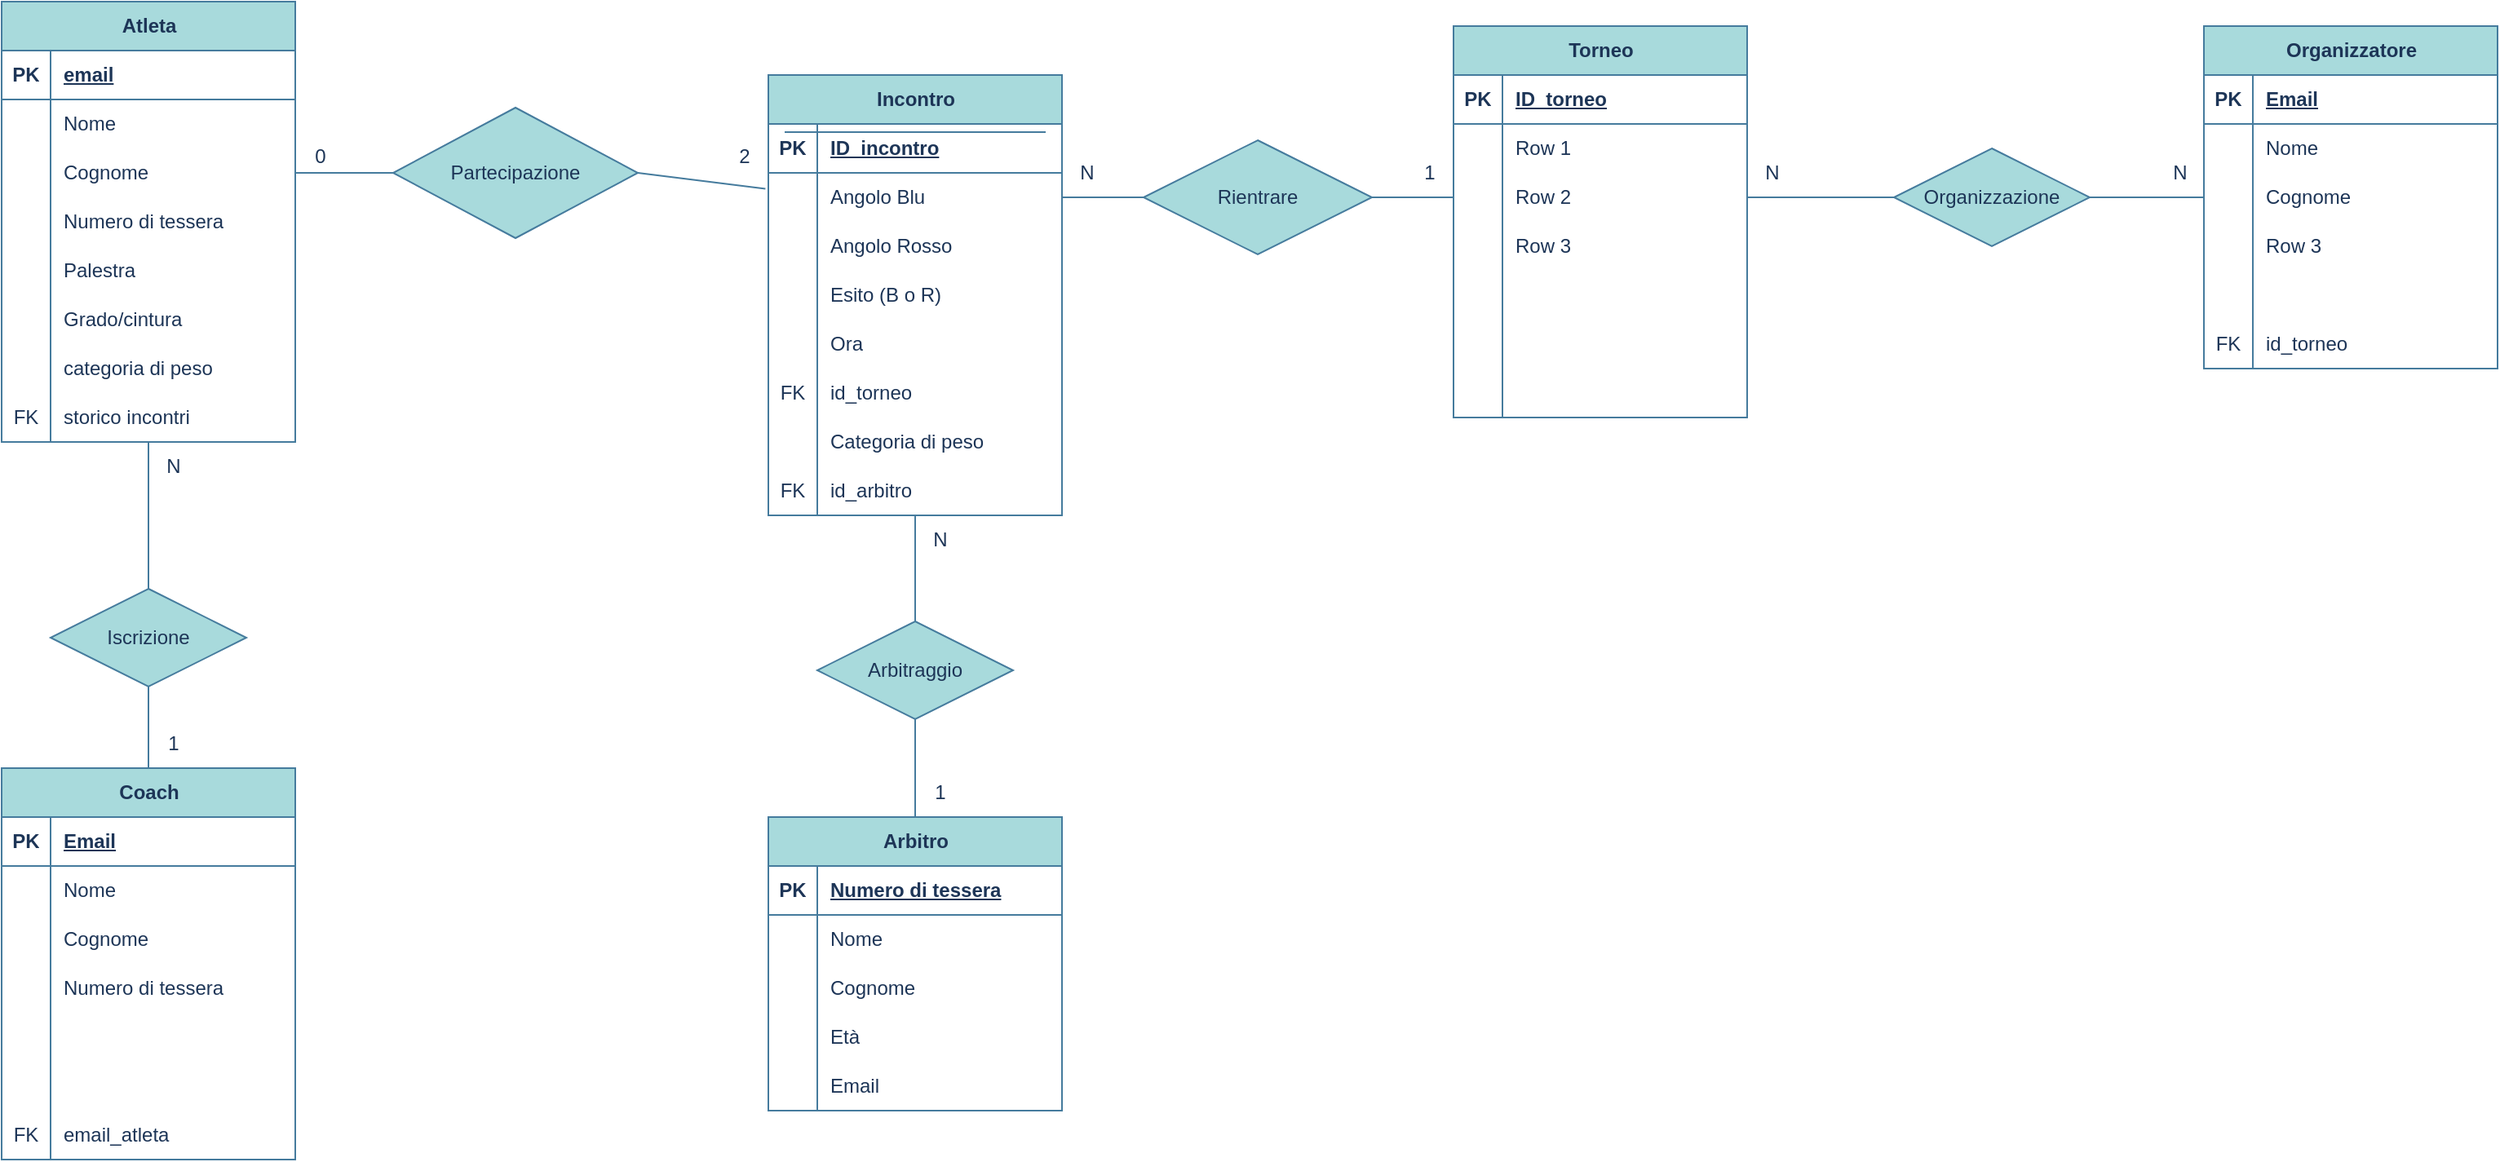<mxfile version="27.0.5">
  <diagram name="Page-1" id="IBCNFCDzrJibzOWt8SPl">
    <mxGraphModel dx="2465" dy="357" grid="1" gridSize="10" guides="1" tooltips="1" connect="1" arrows="1" fold="1" page="0" pageScale="1" pageWidth="10000" pageHeight="10000" math="0" shadow="0">
      <root>
        <mxCell id="0" />
        <mxCell id="1" parent="0" />
        <mxCell id="b3WdVqC1oYWwDhZnJxqL-2" value="Atleta" style="shape=table;startSize=30;container=1;collapsible=1;childLayout=tableLayout;fixedRows=1;rowLines=0;fontStyle=1;align=center;resizeLast=1;html=1;strokeColor=#457B9D;fontColor=#1D3557;fillColor=#A8DADC;labelBackgroundColor=none;rounded=0;" vertex="1" parent="1">
          <mxGeometry x="-490" y="590" width="180" height="270" as="geometry" />
        </mxCell>
        <mxCell id="b3WdVqC1oYWwDhZnJxqL-3" value="" style="shape=tableRow;horizontal=0;startSize=0;swimlaneHead=0;swimlaneBody=0;fillColor=none;collapsible=0;dropTarget=0;points=[[0,0.5],[1,0.5]];portConstraint=eastwest;top=0;left=0;right=0;bottom=1;strokeColor=#457B9D;fontColor=#1D3557;labelBackgroundColor=none;rounded=0;" vertex="1" parent="b3WdVqC1oYWwDhZnJxqL-2">
          <mxGeometry y="30" width="180" height="30" as="geometry" />
        </mxCell>
        <mxCell id="b3WdVqC1oYWwDhZnJxqL-4" value="PK" style="shape=partialRectangle;connectable=0;fillColor=none;top=0;left=0;bottom=0;right=0;fontStyle=1;overflow=hidden;whiteSpace=wrap;html=1;strokeColor=#457B9D;fontColor=#1D3557;labelBackgroundColor=none;rounded=0;" vertex="1" parent="b3WdVqC1oYWwDhZnJxqL-3">
          <mxGeometry width="30" height="30" as="geometry">
            <mxRectangle width="30" height="30" as="alternateBounds" />
          </mxGeometry>
        </mxCell>
        <mxCell id="b3WdVqC1oYWwDhZnJxqL-5" value="email" style="shape=partialRectangle;connectable=0;fillColor=none;top=0;left=0;bottom=0;right=0;align=left;spacingLeft=6;fontStyle=5;overflow=hidden;whiteSpace=wrap;html=1;strokeColor=#457B9D;fontColor=#1D3557;labelBackgroundColor=none;rounded=0;" vertex="1" parent="b3WdVqC1oYWwDhZnJxqL-3">
          <mxGeometry x="30" width="150" height="30" as="geometry">
            <mxRectangle width="150" height="30" as="alternateBounds" />
          </mxGeometry>
        </mxCell>
        <mxCell id="b3WdVqC1oYWwDhZnJxqL-6" value="" style="shape=tableRow;horizontal=0;startSize=0;swimlaneHead=0;swimlaneBody=0;fillColor=none;collapsible=0;dropTarget=0;points=[[0,0.5],[1,0.5]];portConstraint=eastwest;top=0;left=0;right=0;bottom=0;strokeColor=#457B9D;fontColor=#1D3557;labelBackgroundColor=none;rounded=0;" vertex="1" parent="b3WdVqC1oYWwDhZnJxqL-2">
          <mxGeometry y="60" width="180" height="30" as="geometry" />
        </mxCell>
        <mxCell id="b3WdVqC1oYWwDhZnJxqL-7" value="" style="shape=partialRectangle;connectable=0;fillColor=none;top=0;left=0;bottom=0;right=0;editable=1;overflow=hidden;whiteSpace=wrap;html=1;strokeColor=#457B9D;fontColor=#1D3557;labelBackgroundColor=none;rounded=0;" vertex="1" parent="b3WdVqC1oYWwDhZnJxqL-6">
          <mxGeometry width="30" height="30" as="geometry">
            <mxRectangle width="30" height="30" as="alternateBounds" />
          </mxGeometry>
        </mxCell>
        <mxCell id="b3WdVqC1oYWwDhZnJxqL-8" value="Nome" style="shape=partialRectangle;connectable=0;fillColor=none;top=0;left=0;bottom=0;right=0;align=left;spacingLeft=6;overflow=hidden;whiteSpace=wrap;html=1;strokeColor=#457B9D;fontColor=#1D3557;labelBackgroundColor=none;rounded=0;" vertex="1" parent="b3WdVqC1oYWwDhZnJxqL-6">
          <mxGeometry x="30" width="150" height="30" as="geometry">
            <mxRectangle width="150" height="30" as="alternateBounds" />
          </mxGeometry>
        </mxCell>
        <mxCell id="b3WdVqC1oYWwDhZnJxqL-9" value="" style="shape=tableRow;horizontal=0;startSize=0;swimlaneHead=0;swimlaneBody=0;fillColor=none;collapsible=0;dropTarget=0;points=[[0,0.5],[1,0.5]];portConstraint=eastwest;top=0;left=0;right=0;bottom=0;strokeColor=#457B9D;fontColor=#1D3557;labelBackgroundColor=none;rounded=0;" vertex="1" parent="b3WdVqC1oYWwDhZnJxqL-2">
          <mxGeometry y="90" width="180" height="30" as="geometry" />
        </mxCell>
        <mxCell id="b3WdVqC1oYWwDhZnJxqL-10" value="" style="shape=partialRectangle;connectable=0;fillColor=none;top=0;left=0;bottom=0;right=0;editable=1;overflow=hidden;whiteSpace=wrap;html=1;strokeColor=#457B9D;fontColor=#1D3557;labelBackgroundColor=none;rounded=0;" vertex="1" parent="b3WdVqC1oYWwDhZnJxqL-9">
          <mxGeometry width="30" height="30" as="geometry">
            <mxRectangle width="30" height="30" as="alternateBounds" />
          </mxGeometry>
        </mxCell>
        <mxCell id="b3WdVqC1oYWwDhZnJxqL-11" value="Cognome" style="shape=partialRectangle;connectable=0;fillColor=none;top=0;left=0;bottom=0;right=0;align=left;spacingLeft=6;overflow=hidden;whiteSpace=wrap;html=1;strokeColor=#457B9D;fontColor=#1D3557;labelBackgroundColor=none;rounded=0;" vertex="1" parent="b3WdVqC1oYWwDhZnJxqL-9">
          <mxGeometry x="30" width="150" height="30" as="geometry">
            <mxRectangle width="150" height="30" as="alternateBounds" />
          </mxGeometry>
        </mxCell>
        <mxCell id="b3WdVqC1oYWwDhZnJxqL-12" value="" style="shape=tableRow;horizontal=0;startSize=0;swimlaneHead=0;swimlaneBody=0;fillColor=none;collapsible=0;dropTarget=0;points=[[0,0.5],[1,0.5]];portConstraint=eastwest;top=0;left=0;right=0;bottom=0;strokeColor=#457B9D;fontColor=#1D3557;labelBackgroundColor=none;rounded=0;" vertex="1" parent="b3WdVqC1oYWwDhZnJxqL-2">
          <mxGeometry y="120" width="180" height="30" as="geometry" />
        </mxCell>
        <mxCell id="b3WdVqC1oYWwDhZnJxqL-13" value="" style="shape=partialRectangle;connectable=0;fillColor=none;top=0;left=0;bottom=0;right=0;editable=1;overflow=hidden;whiteSpace=wrap;html=1;strokeColor=#457B9D;fontColor=#1D3557;labelBackgroundColor=none;rounded=0;" vertex="1" parent="b3WdVqC1oYWwDhZnJxqL-12">
          <mxGeometry width="30" height="30" as="geometry">
            <mxRectangle width="30" height="30" as="alternateBounds" />
          </mxGeometry>
        </mxCell>
        <mxCell id="b3WdVqC1oYWwDhZnJxqL-14" value="Numero di tessera" style="shape=partialRectangle;connectable=0;fillColor=none;top=0;left=0;bottom=0;right=0;align=left;spacingLeft=6;overflow=hidden;whiteSpace=wrap;html=1;strokeColor=#457B9D;fontColor=#1D3557;labelBackgroundColor=none;rounded=0;" vertex="1" parent="b3WdVqC1oYWwDhZnJxqL-12">
          <mxGeometry x="30" width="150" height="30" as="geometry">
            <mxRectangle width="150" height="30" as="alternateBounds" />
          </mxGeometry>
        </mxCell>
        <mxCell id="b3WdVqC1oYWwDhZnJxqL-15" style="shape=tableRow;horizontal=0;startSize=0;swimlaneHead=0;swimlaneBody=0;fillColor=none;collapsible=0;dropTarget=0;points=[[0,0.5],[1,0.5]];portConstraint=eastwest;top=0;left=0;right=0;bottom=0;strokeColor=#457B9D;fontColor=#1D3557;labelBackgroundColor=none;rounded=0;" vertex="1" parent="b3WdVqC1oYWwDhZnJxqL-2">
          <mxGeometry y="150" width="180" height="30" as="geometry" />
        </mxCell>
        <mxCell id="b3WdVqC1oYWwDhZnJxqL-16" style="shape=partialRectangle;connectable=0;fillColor=none;top=0;left=0;bottom=0;right=0;editable=1;overflow=hidden;whiteSpace=wrap;html=1;strokeColor=#457B9D;fontColor=#1D3557;labelBackgroundColor=none;rounded=0;" vertex="1" parent="b3WdVqC1oYWwDhZnJxqL-15">
          <mxGeometry width="30" height="30" as="geometry">
            <mxRectangle width="30" height="30" as="alternateBounds" />
          </mxGeometry>
        </mxCell>
        <mxCell id="b3WdVqC1oYWwDhZnJxqL-17" value="Palestra" style="shape=partialRectangle;connectable=0;fillColor=none;top=0;left=0;bottom=0;right=0;align=left;spacingLeft=6;overflow=hidden;whiteSpace=wrap;html=1;strokeColor=#457B9D;fontColor=#1D3557;labelBackgroundColor=none;rounded=0;" vertex="1" parent="b3WdVqC1oYWwDhZnJxqL-15">
          <mxGeometry x="30" width="150" height="30" as="geometry">
            <mxRectangle width="150" height="30" as="alternateBounds" />
          </mxGeometry>
        </mxCell>
        <mxCell id="b3WdVqC1oYWwDhZnJxqL-18" style="shape=tableRow;horizontal=0;startSize=0;swimlaneHead=0;swimlaneBody=0;fillColor=none;collapsible=0;dropTarget=0;points=[[0,0.5],[1,0.5]];portConstraint=eastwest;top=0;left=0;right=0;bottom=0;strokeColor=#457B9D;fontColor=#1D3557;labelBackgroundColor=none;rounded=0;" vertex="1" parent="b3WdVqC1oYWwDhZnJxqL-2">
          <mxGeometry y="180" width="180" height="30" as="geometry" />
        </mxCell>
        <mxCell id="b3WdVqC1oYWwDhZnJxqL-19" style="shape=partialRectangle;connectable=0;fillColor=none;top=0;left=0;bottom=0;right=0;editable=1;overflow=hidden;whiteSpace=wrap;html=1;strokeColor=#457B9D;fontColor=#1D3557;labelBackgroundColor=none;rounded=0;" vertex="1" parent="b3WdVqC1oYWwDhZnJxqL-18">
          <mxGeometry width="30" height="30" as="geometry">
            <mxRectangle width="30" height="30" as="alternateBounds" />
          </mxGeometry>
        </mxCell>
        <mxCell id="b3WdVqC1oYWwDhZnJxqL-20" value="Grado/cintura" style="shape=partialRectangle;connectable=0;fillColor=none;top=0;left=0;bottom=0;right=0;align=left;spacingLeft=6;overflow=hidden;whiteSpace=wrap;html=1;strokeColor=#457B9D;fontColor=#1D3557;labelBackgroundColor=none;rounded=0;" vertex="1" parent="b3WdVqC1oYWwDhZnJxqL-18">
          <mxGeometry x="30" width="150" height="30" as="geometry">
            <mxRectangle width="150" height="30" as="alternateBounds" />
          </mxGeometry>
        </mxCell>
        <mxCell id="b3WdVqC1oYWwDhZnJxqL-21" style="shape=tableRow;horizontal=0;startSize=0;swimlaneHead=0;swimlaneBody=0;fillColor=none;collapsible=0;dropTarget=0;points=[[0,0.5],[1,0.5]];portConstraint=eastwest;top=0;left=0;right=0;bottom=0;strokeColor=#457B9D;fontColor=#1D3557;labelBackgroundColor=none;rounded=0;" vertex="1" parent="b3WdVqC1oYWwDhZnJxqL-2">
          <mxGeometry y="210" width="180" height="30" as="geometry" />
        </mxCell>
        <mxCell id="b3WdVqC1oYWwDhZnJxqL-22" style="shape=partialRectangle;connectable=0;fillColor=none;top=0;left=0;bottom=0;right=0;editable=1;overflow=hidden;whiteSpace=wrap;html=1;strokeColor=#457B9D;fontColor=#1D3557;labelBackgroundColor=none;rounded=0;" vertex="1" parent="b3WdVqC1oYWwDhZnJxqL-21">
          <mxGeometry width="30" height="30" as="geometry">
            <mxRectangle width="30" height="30" as="alternateBounds" />
          </mxGeometry>
        </mxCell>
        <mxCell id="b3WdVqC1oYWwDhZnJxqL-23" value="categoria di peso" style="shape=partialRectangle;connectable=0;fillColor=none;top=0;left=0;bottom=0;right=0;align=left;spacingLeft=6;overflow=hidden;whiteSpace=wrap;html=1;strokeColor=#457B9D;fontColor=#1D3557;labelBackgroundColor=none;rounded=0;" vertex="1" parent="b3WdVqC1oYWwDhZnJxqL-21">
          <mxGeometry x="30" width="150" height="30" as="geometry">
            <mxRectangle width="150" height="30" as="alternateBounds" />
          </mxGeometry>
        </mxCell>
        <mxCell id="b3WdVqC1oYWwDhZnJxqL-24" style="shape=tableRow;horizontal=0;startSize=0;swimlaneHead=0;swimlaneBody=0;fillColor=none;collapsible=0;dropTarget=0;points=[[0,0.5],[1,0.5]];portConstraint=eastwest;top=0;left=0;right=0;bottom=0;strokeColor=#457B9D;fontColor=#1D3557;labelBackgroundColor=none;rounded=0;" vertex="1" parent="b3WdVqC1oYWwDhZnJxqL-2">
          <mxGeometry y="240" width="180" height="30" as="geometry" />
        </mxCell>
        <mxCell id="b3WdVqC1oYWwDhZnJxqL-25" value="FK" style="shape=partialRectangle;connectable=0;fillColor=none;top=0;left=0;bottom=0;right=0;editable=1;overflow=hidden;whiteSpace=wrap;html=1;strokeColor=#457B9D;fontColor=#1D3557;labelBackgroundColor=none;rounded=0;" vertex="1" parent="b3WdVqC1oYWwDhZnJxqL-24">
          <mxGeometry width="30" height="30" as="geometry">
            <mxRectangle width="30" height="30" as="alternateBounds" />
          </mxGeometry>
        </mxCell>
        <mxCell id="b3WdVqC1oYWwDhZnJxqL-26" value="storico incontri" style="shape=partialRectangle;connectable=0;fillColor=none;top=0;left=0;bottom=0;right=0;align=left;spacingLeft=6;overflow=hidden;whiteSpace=wrap;html=1;strokeColor=#457B9D;fontColor=#1D3557;labelBackgroundColor=none;rounded=0;" vertex="1" parent="b3WdVqC1oYWwDhZnJxqL-24">
          <mxGeometry x="30" width="150" height="30" as="geometry">
            <mxRectangle width="150" height="30" as="alternateBounds" />
          </mxGeometry>
        </mxCell>
        <mxCell id="b3WdVqC1oYWwDhZnJxqL-27" value="Torneo" style="shape=table;startSize=30;container=1;collapsible=1;childLayout=tableLayout;fixedRows=1;rowLines=0;fontStyle=1;align=center;resizeLast=1;html=1;strokeColor=#457B9D;fontColor=#1D3557;fillColor=#A8DADC;labelBackgroundColor=none;rounded=0;" vertex="1" parent="1">
          <mxGeometry x="400" y="605" width="180" height="240" as="geometry" />
        </mxCell>
        <mxCell id="b3WdVqC1oYWwDhZnJxqL-28" value="" style="shape=tableRow;horizontal=0;startSize=0;swimlaneHead=0;swimlaneBody=0;fillColor=none;collapsible=0;dropTarget=0;points=[[0,0.5],[1,0.5]];portConstraint=eastwest;top=0;left=0;right=0;bottom=1;strokeColor=#457B9D;fontColor=#1D3557;labelBackgroundColor=none;rounded=0;" vertex="1" parent="b3WdVqC1oYWwDhZnJxqL-27">
          <mxGeometry y="30" width="180" height="30" as="geometry" />
        </mxCell>
        <mxCell id="b3WdVqC1oYWwDhZnJxqL-29" value="PK" style="shape=partialRectangle;connectable=0;fillColor=none;top=0;left=0;bottom=0;right=0;fontStyle=1;overflow=hidden;whiteSpace=wrap;html=1;strokeColor=#457B9D;fontColor=#1D3557;labelBackgroundColor=none;rounded=0;" vertex="1" parent="b3WdVqC1oYWwDhZnJxqL-28">
          <mxGeometry width="30" height="30" as="geometry">
            <mxRectangle width="30" height="30" as="alternateBounds" />
          </mxGeometry>
        </mxCell>
        <mxCell id="b3WdVqC1oYWwDhZnJxqL-30" value="ID_torneo" style="shape=partialRectangle;connectable=0;fillColor=none;top=0;left=0;bottom=0;right=0;align=left;spacingLeft=6;fontStyle=5;overflow=hidden;whiteSpace=wrap;html=1;strokeColor=#457B9D;fontColor=#1D3557;labelBackgroundColor=none;rounded=0;" vertex="1" parent="b3WdVqC1oYWwDhZnJxqL-28">
          <mxGeometry x="30" width="150" height="30" as="geometry">
            <mxRectangle width="150" height="30" as="alternateBounds" />
          </mxGeometry>
        </mxCell>
        <mxCell id="b3WdVqC1oYWwDhZnJxqL-31" value="" style="shape=tableRow;horizontal=0;startSize=0;swimlaneHead=0;swimlaneBody=0;fillColor=none;collapsible=0;dropTarget=0;points=[[0,0.5],[1,0.5]];portConstraint=eastwest;top=0;left=0;right=0;bottom=0;strokeColor=#457B9D;fontColor=#1D3557;labelBackgroundColor=none;rounded=0;" vertex="1" parent="b3WdVqC1oYWwDhZnJxqL-27">
          <mxGeometry y="60" width="180" height="30" as="geometry" />
        </mxCell>
        <mxCell id="b3WdVqC1oYWwDhZnJxqL-32" value="" style="shape=partialRectangle;connectable=0;fillColor=none;top=0;left=0;bottom=0;right=0;editable=1;overflow=hidden;whiteSpace=wrap;html=1;strokeColor=#457B9D;fontColor=#1D3557;labelBackgroundColor=none;rounded=0;" vertex="1" parent="b3WdVqC1oYWwDhZnJxqL-31">
          <mxGeometry width="30" height="30" as="geometry">
            <mxRectangle width="30" height="30" as="alternateBounds" />
          </mxGeometry>
        </mxCell>
        <mxCell id="b3WdVqC1oYWwDhZnJxqL-33" value="Row 1" style="shape=partialRectangle;connectable=0;fillColor=none;top=0;left=0;bottom=0;right=0;align=left;spacingLeft=6;overflow=hidden;whiteSpace=wrap;html=1;strokeColor=#457B9D;fontColor=#1D3557;labelBackgroundColor=none;rounded=0;" vertex="1" parent="b3WdVqC1oYWwDhZnJxqL-31">
          <mxGeometry x="30" width="150" height="30" as="geometry">
            <mxRectangle width="150" height="30" as="alternateBounds" />
          </mxGeometry>
        </mxCell>
        <mxCell id="b3WdVqC1oYWwDhZnJxqL-34" value="" style="shape=tableRow;horizontal=0;startSize=0;swimlaneHead=0;swimlaneBody=0;fillColor=none;collapsible=0;dropTarget=0;points=[[0,0.5],[1,0.5]];portConstraint=eastwest;top=0;left=0;right=0;bottom=0;strokeColor=#457B9D;fontColor=#1D3557;labelBackgroundColor=none;rounded=0;" vertex="1" parent="b3WdVqC1oYWwDhZnJxqL-27">
          <mxGeometry y="90" width="180" height="30" as="geometry" />
        </mxCell>
        <mxCell id="b3WdVqC1oYWwDhZnJxqL-35" value="" style="shape=partialRectangle;connectable=0;fillColor=none;top=0;left=0;bottom=0;right=0;editable=1;overflow=hidden;whiteSpace=wrap;html=1;strokeColor=#457B9D;fontColor=#1D3557;labelBackgroundColor=none;rounded=0;" vertex="1" parent="b3WdVqC1oYWwDhZnJxqL-34">
          <mxGeometry width="30" height="30" as="geometry">
            <mxRectangle width="30" height="30" as="alternateBounds" />
          </mxGeometry>
        </mxCell>
        <mxCell id="b3WdVqC1oYWwDhZnJxqL-36" value="Row 2" style="shape=partialRectangle;connectable=0;fillColor=none;top=0;left=0;bottom=0;right=0;align=left;spacingLeft=6;overflow=hidden;whiteSpace=wrap;html=1;strokeColor=#457B9D;fontColor=#1D3557;labelBackgroundColor=none;rounded=0;" vertex="1" parent="b3WdVqC1oYWwDhZnJxqL-34">
          <mxGeometry x="30" width="150" height="30" as="geometry">
            <mxRectangle width="150" height="30" as="alternateBounds" />
          </mxGeometry>
        </mxCell>
        <mxCell id="b3WdVqC1oYWwDhZnJxqL-37" value="" style="shape=tableRow;horizontal=0;startSize=0;swimlaneHead=0;swimlaneBody=0;fillColor=none;collapsible=0;dropTarget=0;points=[[0,0.5],[1,0.5]];portConstraint=eastwest;top=0;left=0;right=0;bottom=0;strokeColor=#457B9D;fontColor=#1D3557;labelBackgroundColor=none;rounded=0;" vertex="1" parent="b3WdVqC1oYWwDhZnJxqL-27">
          <mxGeometry y="120" width="180" height="30" as="geometry" />
        </mxCell>
        <mxCell id="b3WdVqC1oYWwDhZnJxqL-38" value="" style="shape=partialRectangle;connectable=0;fillColor=none;top=0;left=0;bottom=0;right=0;editable=1;overflow=hidden;whiteSpace=wrap;html=1;strokeColor=#457B9D;fontColor=#1D3557;labelBackgroundColor=none;rounded=0;" vertex="1" parent="b3WdVqC1oYWwDhZnJxqL-37">
          <mxGeometry width="30" height="30" as="geometry">
            <mxRectangle width="30" height="30" as="alternateBounds" />
          </mxGeometry>
        </mxCell>
        <mxCell id="b3WdVqC1oYWwDhZnJxqL-39" value="Row 3" style="shape=partialRectangle;connectable=0;fillColor=none;top=0;left=0;bottom=0;right=0;align=left;spacingLeft=6;overflow=hidden;whiteSpace=wrap;html=1;strokeColor=#457B9D;fontColor=#1D3557;labelBackgroundColor=none;rounded=0;" vertex="1" parent="b3WdVqC1oYWwDhZnJxqL-37">
          <mxGeometry x="30" width="150" height="30" as="geometry">
            <mxRectangle width="150" height="30" as="alternateBounds" />
          </mxGeometry>
        </mxCell>
        <mxCell id="b3WdVqC1oYWwDhZnJxqL-40" style="shape=tableRow;horizontal=0;startSize=0;swimlaneHead=0;swimlaneBody=0;fillColor=none;collapsible=0;dropTarget=0;points=[[0,0.5],[1,0.5]];portConstraint=eastwest;top=0;left=0;right=0;bottom=0;strokeColor=#457B9D;fontColor=#1D3557;labelBackgroundColor=none;rounded=0;" vertex="1" parent="b3WdVqC1oYWwDhZnJxqL-27">
          <mxGeometry y="150" width="180" height="30" as="geometry" />
        </mxCell>
        <mxCell id="b3WdVqC1oYWwDhZnJxqL-41" style="shape=partialRectangle;connectable=0;fillColor=none;top=0;left=0;bottom=0;right=0;editable=1;overflow=hidden;whiteSpace=wrap;html=1;strokeColor=#457B9D;fontColor=#1D3557;labelBackgroundColor=none;rounded=0;" vertex="1" parent="b3WdVqC1oYWwDhZnJxqL-40">
          <mxGeometry width="30" height="30" as="geometry">
            <mxRectangle width="30" height="30" as="alternateBounds" />
          </mxGeometry>
        </mxCell>
        <mxCell id="b3WdVqC1oYWwDhZnJxqL-42" style="shape=partialRectangle;connectable=0;fillColor=none;top=0;left=0;bottom=0;right=0;align=left;spacingLeft=6;overflow=hidden;whiteSpace=wrap;html=1;strokeColor=#457B9D;fontColor=#1D3557;labelBackgroundColor=none;rounded=0;" vertex="1" parent="b3WdVqC1oYWwDhZnJxqL-40">
          <mxGeometry x="30" width="150" height="30" as="geometry">
            <mxRectangle width="150" height="30" as="alternateBounds" />
          </mxGeometry>
        </mxCell>
        <mxCell id="b3WdVqC1oYWwDhZnJxqL-43" style="shape=tableRow;horizontal=0;startSize=0;swimlaneHead=0;swimlaneBody=0;fillColor=none;collapsible=0;dropTarget=0;points=[[0,0.5],[1,0.5]];portConstraint=eastwest;top=0;left=0;right=0;bottom=0;strokeColor=#457B9D;fontColor=#1D3557;labelBackgroundColor=none;rounded=0;" vertex="1" parent="b3WdVqC1oYWwDhZnJxqL-27">
          <mxGeometry y="180" width="180" height="30" as="geometry" />
        </mxCell>
        <mxCell id="b3WdVqC1oYWwDhZnJxqL-44" style="shape=partialRectangle;connectable=0;fillColor=none;top=0;left=0;bottom=0;right=0;editable=1;overflow=hidden;whiteSpace=wrap;html=1;strokeColor=#457B9D;fontColor=#1D3557;labelBackgroundColor=none;rounded=0;" vertex="1" parent="b3WdVqC1oYWwDhZnJxqL-43">
          <mxGeometry width="30" height="30" as="geometry">
            <mxRectangle width="30" height="30" as="alternateBounds" />
          </mxGeometry>
        </mxCell>
        <mxCell id="b3WdVqC1oYWwDhZnJxqL-45" style="shape=partialRectangle;connectable=0;fillColor=none;top=0;left=0;bottom=0;right=0;align=left;spacingLeft=6;overflow=hidden;whiteSpace=wrap;html=1;strokeColor=#457B9D;fontColor=#1D3557;labelBackgroundColor=none;rounded=0;" vertex="1" parent="b3WdVqC1oYWwDhZnJxqL-43">
          <mxGeometry x="30" width="150" height="30" as="geometry">
            <mxRectangle width="150" height="30" as="alternateBounds" />
          </mxGeometry>
        </mxCell>
        <mxCell id="b3WdVqC1oYWwDhZnJxqL-46" style="shape=tableRow;horizontal=0;startSize=0;swimlaneHead=0;swimlaneBody=0;fillColor=none;collapsible=0;dropTarget=0;points=[[0,0.5],[1,0.5]];portConstraint=eastwest;top=0;left=0;right=0;bottom=0;strokeColor=#457B9D;fontColor=#1D3557;labelBackgroundColor=none;rounded=0;" vertex="1" parent="b3WdVqC1oYWwDhZnJxqL-27">
          <mxGeometry y="210" width="180" height="30" as="geometry" />
        </mxCell>
        <mxCell id="b3WdVqC1oYWwDhZnJxqL-47" style="shape=partialRectangle;connectable=0;fillColor=none;top=0;left=0;bottom=0;right=0;editable=1;overflow=hidden;whiteSpace=wrap;html=1;strokeColor=#457B9D;fontColor=#1D3557;labelBackgroundColor=none;rounded=0;" vertex="1" parent="b3WdVqC1oYWwDhZnJxqL-46">
          <mxGeometry width="30" height="30" as="geometry">
            <mxRectangle width="30" height="30" as="alternateBounds" />
          </mxGeometry>
        </mxCell>
        <mxCell id="b3WdVqC1oYWwDhZnJxqL-48" style="shape=partialRectangle;connectable=0;fillColor=none;top=0;left=0;bottom=0;right=0;align=left;spacingLeft=6;overflow=hidden;whiteSpace=wrap;html=1;strokeColor=#457B9D;fontColor=#1D3557;labelBackgroundColor=none;rounded=0;" vertex="1" parent="b3WdVqC1oYWwDhZnJxqL-46">
          <mxGeometry x="30" width="150" height="30" as="geometry">
            <mxRectangle width="150" height="30" as="alternateBounds" />
          </mxGeometry>
        </mxCell>
        <mxCell id="b3WdVqC1oYWwDhZnJxqL-49" value="Incontro" style="shape=table;startSize=30;container=1;collapsible=1;childLayout=tableLayout;fixedRows=1;rowLines=0;fontStyle=1;align=center;resizeLast=1;html=1;strokeColor=#457B9D;fontColor=#1D3557;fillColor=#A8DADC;labelBackgroundColor=none;rounded=0;" vertex="1" parent="1">
          <mxGeometry x="-20" y="635" width="180" height="270" as="geometry" />
        </mxCell>
        <mxCell id="b3WdVqC1oYWwDhZnJxqL-50" value="" style="shape=tableRow;horizontal=0;startSize=0;swimlaneHead=0;swimlaneBody=0;fillColor=none;collapsible=0;dropTarget=0;points=[[0,0.5],[1,0.5]];portConstraint=eastwest;top=0;left=0;right=0;bottom=1;strokeColor=#457B9D;fontColor=#1D3557;labelBackgroundColor=none;rounded=0;" vertex="1" parent="b3WdVqC1oYWwDhZnJxqL-49">
          <mxGeometry y="30" width="180" height="30" as="geometry" />
        </mxCell>
        <mxCell id="b3WdVqC1oYWwDhZnJxqL-51" value="PK" style="shape=partialRectangle;connectable=0;fillColor=none;top=0;left=0;bottom=0;right=0;fontStyle=1;overflow=hidden;whiteSpace=wrap;html=1;strokeColor=#457B9D;fontColor=#1D3557;labelBackgroundColor=none;rounded=0;" vertex="1" parent="b3WdVqC1oYWwDhZnJxqL-50">
          <mxGeometry width="30" height="30" as="geometry">
            <mxRectangle width="30" height="30" as="alternateBounds" />
          </mxGeometry>
        </mxCell>
        <mxCell id="b3WdVqC1oYWwDhZnJxqL-52" value="ID_incontro" style="shape=partialRectangle;connectable=0;fillColor=none;top=0;left=0;bottom=0;right=0;align=left;spacingLeft=6;fontStyle=5;overflow=hidden;whiteSpace=wrap;html=1;strokeColor=#457B9D;fontColor=#1D3557;labelBackgroundColor=none;rounded=0;" vertex="1" parent="b3WdVqC1oYWwDhZnJxqL-50">
          <mxGeometry x="30" width="150" height="30" as="geometry">
            <mxRectangle width="150" height="30" as="alternateBounds" />
          </mxGeometry>
        </mxCell>
        <mxCell id="b3WdVqC1oYWwDhZnJxqL-53" value="" style="shape=tableRow;horizontal=0;startSize=0;swimlaneHead=0;swimlaneBody=0;fillColor=none;collapsible=0;dropTarget=0;points=[[0,0.5],[1,0.5]];portConstraint=eastwest;top=0;left=0;right=0;bottom=0;strokeColor=#457B9D;fontColor=#1D3557;labelBackgroundColor=none;rounded=0;" vertex="1" parent="b3WdVqC1oYWwDhZnJxqL-49">
          <mxGeometry y="60" width="180" height="30" as="geometry" />
        </mxCell>
        <mxCell id="b3WdVqC1oYWwDhZnJxqL-54" value="" style="shape=partialRectangle;connectable=0;fillColor=none;top=0;left=0;bottom=0;right=0;editable=1;overflow=hidden;whiteSpace=wrap;html=1;strokeColor=#457B9D;fontColor=#1D3557;labelBackgroundColor=none;rounded=0;" vertex="1" parent="b3WdVqC1oYWwDhZnJxqL-53">
          <mxGeometry width="30" height="30" as="geometry">
            <mxRectangle width="30" height="30" as="alternateBounds" />
          </mxGeometry>
        </mxCell>
        <mxCell id="b3WdVqC1oYWwDhZnJxqL-55" value="Angolo Blu" style="shape=partialRectangle;connectable=0;fillColor=none;top=0;left=0;bottom=0;right=0;align=left;spacingLeft=6;overflow=hidden;whiteSpace=wrap;html=1;strokeColor=#457B9D;fontColor=#1D3557;labelBackgroundColor=none;rounded=0;" vertex="1" parent="b3WdVqC1oYWwDhZnJxqL-53">
          <mxGeometry x="30" width="150" height="30" as="geometry">
            <mxRectangle width="150" height="30" as="alternateBounds" />
          </mxGeometry>
        </mxCell>
        <mxCell id="b3WdVqC1oYWwDhZnJxqL-56" value="" style="shape=tableRow;horizontal=0;startSize=0;swimlaneHead=0;swimlaneBody=0;fillColor=none;collapsible=0;dropTarget=0;points=[[0,0.5],[1,0.5]];portConstraint=eastwest;top=0;left=0;right=0;bottom=0;strokeColor=#457B9D;fontColor=#1D3557;labelBackgroundColor=none;rounded=0;" vertex="1" parent="b3WdVqC1oYWwDhZnJxqL-49">
          <mxGeometry y="90" width="180" height="30" as="geometry" />
        </mxCell>
        <mxCell id="b3WdVqC1oYWwDhZnJxqL-57" value="" style="shape=partialRectangle;connectable=0;fillColor=none;top=0;left=0;bottom=0;right=0;editable=1;overflow=hidden;whiteSpace=wrap;html=1;strokeColor=#457B9D;fontColor=#1D3557;labelBackgroundColor=none;rounded=0;" vertex="1" parent="b3WdVqC1oYWwDhZnJxqL-56">
          <mxGeometry width="30" height="30" as="geometry">
            <mxRectangle width="30" height="30" as="alternateBounds" />
          </mxGeometry>
        </mxCell>
        <mxCell id="b3WdVqC1oYWwDhZnJxqL-58" value="Angolo Rosso" style="shape=partialRectangle;connectable=0;fillColor=none;top=0;left=0;bottom=0;right=0;align=left;spacingLeft=6;overflow=hidden;whiteSpace=wrap;html=1;strokeColor=#457B9D;fontColor=#1D3557;labelBackgroundColor=none;rounded=0;" vertex="1" parent="b3WdVqC1oYWwDhZnJxqL-56">
          <mxGeometry x="30" width="150" height="30" as="geometry">
            <mxRectangle width="150" height="30" as="alternateBounds" />
          </mxGeometry>
        </mxCell>
        <mxCell id="b3WdVqC1oYWwDhZnJxqL-59" value="" style="shape=tableRow;horizontal=0;startSize=0;swimlaneHead=0;swimlaneBody=0;fillColor=none;collapsible=0;dropTarget=0;points=[[0,0.5],[1,0.5]];portConstraint=eastwest;top=0;left=0;right=0;bottom=0;strokeColor=#457B9D;fontColor=#1D3557;labelBackgroundColor=none;rounded=0;" vertex="1" parent="b3WdVqC1oYWwDhZnJxqL-49">
          <mxGeometry y="120" width="180" height="30" as="geometry" />
        </mxCell>
        <mxCell id="b3WdVqC1oYWwDhZnJxqL-60" value="" style="shape=partialRectangle;connectable=0;fillColor=none;top=0;left=0;bottom=0;right=0;editable=1;overflow=hidden;whiteSpace=wrap;html=1;strokeColor=#457B9D;fontColor=#1D3557;labelBackgroundColor=none;rounded=0;" vertex="1" parent="b3WdVqC1oYWwDhZnJxqL-59">
          <mxGeometry width="30" height="30" as="geometry">
            <mxRectangle width="30" height="30" as="alternateBounds" />
          </mxGeometry>
        </mxCell>
        <mxCell id="b3WdVqC1oYWwDhZnJxqL-61" value="Esito (B o R)" style="shape=partialRectangle;connectable=0;fillColor=none;top=0;left=0;bottom=0;right=0;align=left;spacingLeft=6;overflow=hidden;whiteSpace=wrap;html=1;strokeColor=#457B9D;fontColor=#1D3557;labelBackgroundColor=none;rounded=0;" vertex="1" parent="b3WdVqC1oYWwDhZnJxqL-59">
          <mxGeometry x="30" width="150" height="30" as="geometry">
            <mxRectangle width="150" height="30" as="alternateBounds" />
          </mxGeometry>
        </mxCell>
        <mxCell id="b3WdVqC1oYWwDhZnJxqL-62" style="shape=tableRow;horizontal=0;startSize=0;swimlaneHead=0;swimlaneBody=0;fillColor=none;collapsible=0;dropTarget=0;points=[[0,0.5],[1,0.5]];portConstraint=eastwest;top=0;left=0;right=0;bottom=0;strokeColor=#457B9D;fontColor=#1D3557;labelBackgroundColor=none;rounded=0;" vertex="1" parent="b3WdVqC1oYWwDhZnJxqL-49">
          <mxGeometry y="150" width="180" height="30" as="geometry" />
        </mxCell>
        <mxCell id="b3WdVqC1oYWwDhZnJxqL-63" style="shape=partialRectangle;connectable=0;fillColor=none;top=0;left=0;bottom=0;right=0;editable=1;overflow=hidden;whiteSpace=wrap;html=1;strokeColor=#457B9D;fontColor=#1D3557;labelBackgroundColor=none;rounded=0;" vertex="1" parent="b3WdVqC1oYWwDhZnJxqL-62">
          <mxGeometry width="30" height="30" as="geometry">
            <mxRectangle width="30" height="30" as="alternateBounds" />
          </mxGeometry>
        </mxCell>
        <mxCell id="b3WdVqC1oYWwDhZnJxqL-64" value="Ora" style="shape=partialRectangle;connectable=0;fillColor=none;top=0;left=0;bottom=0;right=0;align=left;spacingLeft=6;overflow=hidden;whiteSpace=wrap;html=1;strokeColor=#457B9D;fontColor=#1D3557;labelBackgroundColor=none;rounded=0;" vertex="1" parent="b3WdVqC1oYWwDhZnJxqL-62">
          <mxGeometry x="30" width="150" height="30" as="geometry">
            <mxRectangle width="150" height="30" as="alternateBounds" />
          </mxGeometry>
        </mxCell>
        <mxCell id="b3WdVqC1oYWwDhZnJxqL-73" style="shape=tableRow;horizontal=0;startSize=0;swimlaneHead=0;swimlaneBody=0;fillColor=none;collapsible=0;dropTarget=0;points=[[0,0.5],[1,0.5]];portConstraint=eastwest;top=0;left=0;right=0;bottom=0;strokeColor=#457B9D;fontColor=#1D3557;labelBackgroundColor=none;rounded=0;" vertex="1" parent="b3WdVqC1oYWwDhZnJxqL-49">
          <mxGeometry y="180" width="180" height="30" as="geometry" />
        </mxCell>
        <mxCell id="b3WdVqC1oYWwDhZnJxqL-74" value="FK" style="shape=partialRectangle;connectable=0;fillColor=none;top=0;left=0;bottom=0;right=0;editable=1;overflow=hidden;whiteSpace=wrap;html=1;strokeColor=#457B9D;fontColor=#1D3557;labelBackgroundColor=none;rounded=0;" vertex="1" parent="b3WdVqC1oYWwDhZnJxqL-73">
          <mxGeometry width="30" height="30" as="geometry">
            <mxRectangle width="30" height="30" as="alternateBounds" />
          </mxGeometry>
        </mxCell>
        <mxCell id="b3WdVqC1oYWwDhZnJxqL-75" value="id_torneo" style="shape=partialRectangle;connectable=0;fillColor=none;top=0;left=0;bottom=0;right=0;align=left;spacingLeft=6;overflow=hidden;whiteSpace=wrap;html=1;strokeColor=#457B9D;fontColor=#1D3557;labelBackgroundColor=none;rounded=0;" vertex="1" parent="b3WdVqC1oYWwDhZnJxqL-73">
          <mxGeometry x="30" width="150" height="30" as="geometry">
            <mxRectangle width="150" height="30" as="alternateBounds" />
          </mxGeometry>
        </mxCell>
        <mxCell id="b3WdVqC1oYWwDhZnJxqL-133" style="shape=tableRow;horizontal=0;startSize=0;swimlaneHead=0;swimlaneBody=0;fillColor=none;collapsible=0;dropTarget=0;points=[[0,0.5],[1,0.5]];portConstraint=eastwest;top=0;left=0;right=0;bottom=0;strokeColor=#457B9D;fontColor=#1D3557;labelBackgroundColor=none;rounded=0;" vertex="1" parent="b3WdVqC1oYWwDhZnJxqL-49">
          <mxGeometry y="210" width="180" height="30" as="geometry" />
        </mxCell>
        <mxCell id="b3WdVqC1oYWwDhZnJxqL-134" style="shape=partialRectangle;connectable=0;fillColor=none;top=0;left=0;bottom=0;right=0;editable=1;overflow=hidden;whiteSpace=wrap;html=1;strokeColor=#457B9D;fontColor=#1D3557;labelBackgroundColor=none;rounded=0;" vertex="1" parent="b3WdVqC1oYWwDhZnJxqL-133">
          <mxGeometry width="30" height="30" as="geometry">
            <mxRectangle width="30" height="30" as="alternateBounds" />
          </mxGeometry>
        </mxCell>
        <mxCell id="b3WdVqC1oYWwDhZnJxqL-135" value="Categoria di peso" style="shape=partialRectangle;connectable=0;fillColor=none;top=0;left=0;bottom=0;right=0;align=left;spacingLeft=6;overflow=hidden;whiteSpace=wrap;html=1;strokeColor=#457B9D;fontColor=#1D3557;labelBackgroundColor=none;rounded=0;" vertex="1" parent="b3WdVqC1oYWwDhZnJxqL-133">
          <mxGeometry x="30" width="150" height="30" as="geometry">
            <mxRectangle width="150" height="30" as="alternateBounds" />
          </mxGeometry>
        </mxCell>
        <mxCell id="b3WdVqC1oYWwDhZnJxqL-173" style="shape=tableRow;horizontal=0;startSize=0;swimlaneHead=0;swimlaneBody=0;fillColor=none;collapsible=0;dropTarget=0;points=[[0,0.5],[1,0.5]];portConstraint=eastwest;top=0;left=0;right=0;bottom=0;strokeColor=#457B9D;fontColor=#1D3557;labelBackgroundColor=none;rounded=0;" vertex="1" parent="b3WdVqC1oYWwDhZnJxqL-49">
          <mxGeometry y="240" width="180" height="30" as="geometry" />
        </mxCell>
        <mxCell id="b3WdVqC1oYWwDhZnJxqL-174" value="FK" style="shape=partialRectangle;connectable=0;fillColor=none;top=0;left=0;bottom=0;right=0;editable=1;overflow=hidden;whiteSpace=wrap;html=1;strokeColor=#457B9D;fontColor=#1D3557;labelBackgroundColor=none;rounded=0;" vertex="1" parent="b3WdVqC1oYWwDhZnJxqL-173">
          <mxGeometry width="30" height="30" as="geometry">
            <mxRectangle width="30" height="30" as="alternateBounds" />
          </mxGeometry>
        </mxCell>
        <mxCell id="b3WdVqC1oYWwDhZnJxqL-175" value="id_arbitro" style="shape=partialRectangle;connectable=0;fillColor=none;top=0;left=0;bottom=0;right=0;align=left;spacingLeft=6;overflow=hidden;whiteSpace=wrap;html=1;strokeColor=#457B9D;fontColor=#1D3557;labelBackgroundColor=none;rounded=0;" vertex="1" parent="b3WdVqC1oYWwDhZnJxqL-173">
          <mxGeometry x="30" width="150" height="30" as="geometry">
            <mxRectangle width="150" height="30" as="alternateBounds" />
          </mxGeometry>
        </mxCell>
        <mxCell id="b3WdVqC1oYWwDhZnJxqL-65" value="Partecipazione" style="shape=rhombus;perimeter=rhombusPerimeter;whiteSpace=wrap;html=1;align=center;strokeColor=#457B9D;fontColor=#1D3557;fillColor=#A8DADC;labelBackgroundColor=none;rounded=0;" vertex="1" parent="1">
          <mxGeometry x="-250" y="655" width="150" height="80" as="geometry" />
        </mxCell>
        <mxCell id="b3WdVqC1oYWwDhZnJxqL-66" value="Rientrare" style="shape=rhombus;perimeter=rhombusPerimeter;whiteSpace=wrap;html=1;align=center;strokeColor=#457B9D;fontColor=#1D3557;fillColor=#A8DADC;labelBackgroundColor=none;rounded=0;" vertex="1" parent="1">
          <mxGeometry x="210" y="675" width="140" height="70" as="geometry" />
        </mxCell>
        <mxCell id="b3WdVqC1oYWwDhZnJxqL-67" value="" style="endArrow=none;html=1;rounded=0;strokeColor=#457B9D;fontColor=default;fillColor=#A8DADC;labelBackgroundColor=none;" edge="1" parent="1">
          <mxGeometry relative="1" as="geometry">
            <mxPoint x="-10" y="670" as="sourcePoint" />
            <mxPoint x="150" y="670" as="targetPoint" />
          </mxGeometry>
        </mxCell>
        <mxCell id="b3WdVqC1oYWwDhZnJxqL-69" value="" style="line;strokeWidth=1;rotatable=0;dashed=0;labelPosition=right;align=left;verticalAlign=middle;spacingTop=0;spacingLeft=6;points=[];portConstraint=eastwest;strokeColor=#457B9D;fontColor=#1D3557;fillColor=#A8DADC;rounded=0;labelBackgroundColor=none;" vertex="1" parent="1">
          <mxGeometry x="40" y="660" width="60" height="10" as="geometry" />
        </mxCell>
        <mxCell id="b3WdVqC1oYWwDhZnJxqL-71" value="0" style="text;html=1;align=center;verticalAlign=middle;resizable=0;points=[];autosize=1;strokeColor=none;fillColor=none;fontColor=#1D3557;rounded=0;labelBackgroundColor=none;" vertex="1" parent="1">
          <mxGeometry x="-310" y="670" width="30" height="30" as="geometry" />
        </mxCell>
        <mxCell id="b3WdVqC1oYWwDhZnJxqL-72" value="2" style="text;html=1;align=center;verticalAlign=middle;resizable=0;points=[];autosize=1;strokeColor=none;fillColor=none;fontColor=#1D3557;rounded=0;labelBackgroundColor=none;" vertex="1" parent="1">
          <mxGeometry x="-50" y="670" width="30" height="30" as="geometry" />
        </mxCell>
        <mxCell id="b3WdVqC1oYWwDhZnJxqL-76" value="" style="endArrow=none;html=1;rounded=0;strokeColor=#457B9D;fontColor=default;fillColor=#A8DADC;entryX=0;entryY=0.5;entryDx=0;entryDy=0;exitX=1;exitY=0.5;exitDx=0;exitDy=0;labelBackgroundColor=none;" edge="1" parent="1" source="b3WdVqC1oYWwDhZnJxqL-53" target="b3WdVqC1oYWwDhZnJxqL-66">
          <mxGeometry relative="1" as="geometry">
            <mxPoint x="230" y="810" as="sourcePoint" />
            <mxPoint x="390" y="810" as="targetPoint" />
          </mxGeometry>
        </mxCell>
        <mxCell id="b3WdVqC1oYWwDhZnJxqL-77" value="" style="endArrow=none;html=1;rounded=0;strokeColor=#457B9D;fontColor=default;fillColor=#A8DADC;entryX=0;entryY=0.5;entryDx=0;entryDy=0;exitX=1;exitY=0.5;exitDx=0;exitDy=0;labelBackgroundColor=none;" edge="1" parent="1" source="b3WdVqC1oYWwDhZnJxqL-66" target="b3WdVqC1oYWwDhZnJxqL-34">
          <mxGeometry relative="1" as="geometry">
            <mxPoint x="190" y="810" as="sourcePoint" />
            <mxPoint x="350" y="810" as="targetPoint" />
          </mxGeometry>
        </mxCell>
        <mxCell id="b3WdVqC1oYWwDhZnJxqL-78" value="Organizzatore" style="shape=table;startSize=30;container=1;collapsible=1;childLayout=tableLayout;fixedRows=1;rowLines=0;fontStyle=1;align=center;resizeLast=1;html=1;strokeColor=#457B9D;fontColor=#1D3557;fillColor=#A8DADC;rounded=0;labelBackgroundColor=none;" vertex="1" parent="1">
          <mxGeometry x="860" y="605" width="180" height="210" as="geometry" />
        </mxCell>
        <mxCell id="b3WdVqC1oYWwDhZnJxqL-79" value="" style="shape=tableRow;horizontal=0;startSize=0;swimlaneHead=0;swimlaneBody=0;fillColor=none;collapsible=0;dropTarget=0;points=[[0,0.5],[1,0.5]];portConstraint=eastwest;top=0;left=0;right=0;bottom=1;strokeColor=#457B9D;fontColor=#1D3557;rounded=0;labelBackgroundColor=none;" vertex="1" parent="b3WdVqC1oYWwDhZnJxqL-78">
          <mxGeometry y="30" width="180" height="30" as="geometry" />
        </mxCell>
        <mxCell id="b3WdVqC1oYWwDhZnJxqL-80" value="PK" style="shape=partialRectangle;connectable=0;fillColor=none;top=0;left=0;bottom=0;right=0;fontStyle=1;overflow=hidden;whiteSpace=wrap;html=1;strokeColor=#457B9D;fontColor=#1D3557;rounded=0;labelBackgroundColor=none;" vertex="1" parent="b3WdVqC1oYWwDhZnJxqL-79">
          <mxGeometry width="30" height="30" as="geometry">
            <mxRectangle width="30" height="30" as="alternateBounds" />
          </mxGeometry>
        </mxCell>
        <mxCell id="b3WdVqC1oYWwDhZnJxqL-81" value="Email" style="shape=partialRectangle;connectable=0;fillColor=none;top=0;left=0;bottom=0;right=0;align=left;spacingLeft=6;fontStyle=5;overflow=hidden;whiteSpace=wrap;html=1;strokeColor=#457B9D;fontColor=#1D3557;rounded=0;labelBackgroundColor=none;" vertex="1" parent="b3WdVqC1oYWwDhZnJxqL-79">
          <mxGeometry x="30" width="150" height="30" as="geometry">
            <mxRectangle width="150" height="30" as="alternateBounds" />
          </mxGeometry>
        </mxCell>
        <mxCell id="b3WdVqC1oYWwDhZnJxqL-82" value="" style="shape=tableRow;horizontal=0;startSize=0;swimlaneHead=0;swimlaneBody=0;fillColor=none;collapsible=0;dropTarget=0;points=[[0,0.5],[1,0.5]];portConstraint=eastwest;top=0;left=0;right=0;bottom=0;strokeColor=#457B9D;fontColor=#1D3557;rounded=0;labelBackgroundColor=none;" vertex="1" parent="b3WdVqC1oYWwDhZnJxqL-78">
          <mxGeometry y="60" width="180" height="30" as="geometry" />
        </mxCell>
        <mxCell id="b3WdVqC1oYWwDhZnJxqL-83" value="" style="shape=partialRectangle;connectable=0;fillColor=none;top=0;left=0;bottom=0;right=0;editable=1;overflow=hidden;whiteSpace=wrap;html=1;strokeColor=#457B9D;fontColor=#1D3557;rounded=0;labelBackgroundColor=none;" vertex="1" parent="b3WdVqC1oYWwDhZnJxqL-82">
          <mxGeometry width="30" height="30" as="geometry">
            <mxRectangle width="30" height="30" as="alternateBounds" />
          </mxGeometry>
        </mxCell>
        <mxCell id="b3WdVqC1oYWwDhZnJxqL-84" value="Nome" style="shape=partialRectangle;connectable=0;fillColor=none;top=0;left=0;bottom=0;right=0;align=left;spacingLeft=6;overflow=hidden;whiteSpace=wrap;html=1;strokeColor=#457B9D;fontColor=#1D3557;rounded=0;labelBackgroundColor=none;" vertex="1" parent="b3WdVqC1oYWwDhZnJxqL-82">
          <mxGeometry x="30" width="150" height="30" as="geometry">
            <mxRectangle width="150" height="30" as="alternateBounds" />
          </mxGeometry>
        </mxCell>
        <mxCell id="b3WdVqC1oYWwDhZnJxqL-85" value="" style="shape=tableRow;horizontal=0;startSize=0;swimlaneHead=0;swimlaneBody=0;fillColor=none;collapsible=0;dropTarget=0;points=[[0,0.5],[1,0.5]];portConstraint=eastwest;top=0;left=0;right=0;bottom=0;strokeColor=#457B9D;fontColor=#1D3557;rounded=0;labelBackgroundColor=none;" vertex="1" parent="b3WdVqC1oYWwDhZnJxqL-78">
          <mxGeometry y="90" width="180" height="30" as="geometry" />
        </mxCell>
        <mxCell id="b3WdVqC1oYWwDhZnJxqL-86" value="" style="shape=partialRectangle;connectable=0;fillColor=none;top=0;left=0;bottom=0;right=0;editable=1;overflow=hidden;whiteSpace=wrap;html=1;strokeColor=#457B9D;fontColor=#1D3557;rounded=0;labelBackgroundColor=none;" vertex="1" parent="b3WdVqC1oYWwDhZnJxqL-85">
          <mxGeometry width="30" height="30" as="geometry">
            <mxRectangle width="30" height="30" as="alternateBounds" />
          </mxGeometry>
        </mxCell>
        <mxCell id="b3WdVqC1oYWwDhZnJxqL-87" value="Cognome" style="shape=partialRectangle;connectable=0;fillColor=none;top=0;left=0;bottom=0;right=0;align=left;spacingLeft=6;overflow=hidden;whiteSpace=wrap;html=1;strokeColor=#457B9D;fontColor=#1D3557;rounded=0;labelBackgroundColor=none;" vertex="1" parent="b3WdVqC1oYWwDhZnJxqL-85">
          <mxGeometry x="30" width="150" height="30" as="geometry">
            <mxRectangle width="150" height="30" as="alternateBounds" />
          </mxGeometry>
        </mxCell>
        <mxCell id="b3WdVqC1oYWwDhZnJxqL-88" value="" style="shape=tableRow;horizontal=0;startSize=0;swimlaneHead=0;swimlaneBody=0;fillColor=none;collapsible=0;dropTarget=0;points=[[0,0.5],[1,0.5]];portConstraint=eastwest;top=0;left=0;right=0;bottom=0;strokeColor=#457B9D;fontColor=#1D3557;rounded=0;labelBackgroundColor=none;" vertex="1" parent="b3WdVqC1oYWwDhZnJxqL-78">
          <mxGeometry y="120" width="180" height="30" as="geometry" />
        </mxCell>
        <mxCell id="b3WdVqC1oYWwDhZnJxqL-89" value="" style="shape=partialRectangle;connectable=0;fillColor=none;top=0;left=0;bottom=0;right=0;editable=1;overflow=hidden;whiteSpace=wrap;html=1;strokeColor=#457B9D;fontColor=#1D3557;rounded=0;labelBackgroundColor=none;" vertex="1" parent="b3WdVqC1oYWwDhZnJxqL-88">
          <mxGeometry width="30" height="30" as="geometry">
            <mxRectangle width="30" height="30" as="alternateBounds" />
          </mxGeometry>
        </mxCell>
        <mxCell id="b3WdVqC1oYWwDhZnJxqL-90" value="Row 3" style="shape=partialRectangle;connectable=0;fillColor=none;top=0;left=0;bottom=0;right=0;align=left;spacingLeft=6;overflow=hidden;whiteSpace=wrap;html=1;strokeColor=#457B9D;fontColor=#1D3557;rounded=0;labelBackgroundColor=none;" vertex="1" parent="b3WdVqC1oYWwDhZnJxqL-88">
          <mxGeometry x="30" width="150" height="30" as="geometry">
            <mxRectangle width="150" height="30" as="alternateBounds" />
          </mxGeometry>
        </mxCell>
        <mxCell id="b3WdVqC1oYWwDhZnJxqL-91" style="shape=tableRow;horizontal=0;startSize=0;swimlaneHead=0;swimlaneBody=0;fillColor=none;collapsible=0;dropTarget=0;points=[[0,0.5],[1,0.5]];portConstraint=eastwest;top=0;left=0;right=0;bottom=0;strokeColor=#457B9D;fontColor=#1D3557;rounded=0;labelBackgroundColor=none;" vertex="1" parent="b3WdVqC1oYWwDhZnJxqL-78">
          <mxGeometry y="150" width="180" height="30" as="geometry" />
        </mxCell>
        <mxCell id="b3WdVqC1oYWwDhZnJxqL-92" style="shape=partialRectangle;connectable=0;fillColor=none;top=0;left=0;bottom=0;right=0;editable=1;overflow=hidden;whiteSpace=wrap;html=1;strokeColor=#457B9D;fontColor=#1D3557;rounded=0;labelBackgroundColor=none;" vertex="1" parent="b3WdVqC1oYWwDhZnJxqL-91">
          <mxGeometry width="30" height="30" as="geometry">
            <mxRectangle width="30" height="30" as="alternateBounds" />
          </mxGeometry>
        </mxCell>
        <mxCell id="b3WdVqC1oYWwDhZnJxqL-93" style="shape=partialRectangle;connectable=0;fillColor=none;top=0;left=0;bottom=0;right=0;align=left;spacingLeft=6;overflow=hidden;whiteSpace=wrap;html=1;strokeColor=#457B9D;fontColor=#1D3557;rounded=0;labelBackgroundColor=none;" vertex="1" parent="b3WdVqC1oYWwDhZnJxqL-91">
          <mxGeometry x="30" width="150" height="30" as="geometry">
            <mxRectangle width="150" height="30" as="alternateBounds" />
          </mxGeometry>
        </mxCell>
        <mxCell id="b3WdVqC1oYWwDhZnJxqL-94" style="shape=tableRow;horizontal=0;startSize=0;swimlaneHead=0;swimlaneBody=0;fillColor=none;collapsible=0;dropTarget=0;points=[[0,0.5],[1,0.5]];portConstraint=eastwest;top=0;left=0;right=0;bottom=0;strokeColor=#457B9D;fontColor=#1D3557;rounded=0;labelBackgroundColor=none;" vertex="1" parent="b3WdVqC1oYWwDhZnJxqL-78">
          <mxGeometry y="180" width="180" height="30" as="geometry" />
        </mxCell>
        <mxCell id="b3WdVqC1oYWwDhZnJxqL-95" value="FK" style="shape=partialRectangle;connectable=0;fillColor=none;top=0;left=0;bottom=0;right=0;editable=1;overflow=hidden;whiteSpace=wrap;html=1;strokeColor=#457B9D;fontColor=#1D3557;rounded=0;labelBackgroundColor=none;" vertex="1" parent="b3WdVqC1oYWwDhZnJxqL-94">
          <mxGeometry width="30" height="30" as="geometry">
            <mxRectangle width="30" height="30" as="alternateBounds" />
          </mxGeometry>
        </mxCell>
        <mxCell id="b3WdVqC1oYWwDhZnJxqL-96" value="id_torneo" style="shape=partialRectangle;connectable=0;fillColor=none;top=0;left=0;bottom=0;right=0;align=left;spacingLeft=6;overflow=hidden;whiteSpace=wrap;html=1;strokeColor=#457B9D;fontColor=#1D3557;rounded=0;labelBackgroundColor=none;" vertex="1" parent="b3WdVqC1oYWwDhZnJxqL-94">
          <mxGeometry x="30" width="150" height="30" as="geometry">
            <mxRectangle width="150" height="30" as="alternateBounds" />
          </mxGeometry>
        </mxCell>
        <mxCell id="b3WdVqC1oYWwDhZnJxqL-97" value="Organizzazione" style="shape=rhombus;perimeter=rhombusPerimeter;whiteSpace=wrap;html=1;align=center;strokeColor=#457B9D;fontColor=#1D3557;fillColor=#A8DADC;rounded=0;labelBackgroundColor=none;" vertex="1" parent="1">
          <mxGeometry x="670" y="680" width="120" height="60" as="geometry" />
        </mxCell>
        <mxCell id="b3WdVqC1oYWwDhZnJxqL-98" value="" style="endArrow=none;html=1;rounded=0;strokeColor=#457B9D;fontColor=default;fillColor=#A8DADC;entryX=0;entryY=0.5;entryDx=0;entryDy=0;exitX=1;exitY=0.5;exitDx=0;exitDy=0;labelBackgroundColor=none;" edge="1" parent="1" source="b3WdVqC1oYWwDhZnJxqL-97" target="b3WdVqC1oYWwDhZnJxqL-85">
          <mxGeometry relative="1" as="geometry">
            <mxPoint x="500" y="810" as="sourcePoint" />
            <mxPoint x="660" y="810" as="targetPoint" />
          </mxGeometry>
        </mxCell>
        <mxCell id="b3WdVqC1oYWwDhZnJxqL-99" value="" style="endArrow=none;html=1;rounded=0;strokeColor=#457B9D;fontColor=default;fillColor=#A8DADC;entryX=0;entryY=0.5;entryDx=0;entryDy=0;exitX=1;exitY=0.5;exitDx=0;exitDy=0;labelBackgroundColor=none;" edge="1" parent="1" source="b3WdVqC1oYWwDhZnJxqL-34" target="b3WdVqC1oYWwDhZnJxqL-97">
          <mxGeometry relative="1" as="geometry">
            <mxPoint x="500" y="810" as="sourcePoint" />
            <mxPoint x="660" y="810" as="targetPoint" />
          </mxGeometry>
        </mxCell>
        <mxCell id="b3WdVqC1oYWwDhZnJxqL-100" value="N" style="text;html=1;align=center;verticalAlign=middle;resizable=0;points=[];autosize=1;strokeColor=none;fillColor=none;fontColor=#1D3557;rounded=0;labelBackgroundColor=none;" vertex="1" parent="1">
          <mxGeometry x="160" y="680" width="30" height="30" as="geometry" />
        </mxCell>
        <mxCell id="b3WdVqC1oYWwDhZnJxqL-101" value="1" style="text;html=1;align=center;verticalAlign=middle;resizable=0;points=[];autosize=1;strokeColor=none;fillColor=none;fontColor=#1D3557;rounded=0;labelBackgroundColor=none;" vertex="1" parent="1">
          <mxGeometry x="370" y="680" width="30" height="30" as="geometry" />
        </mxCell>
        <mxCell id="b3WdVqC1oYWwDhZnJxqL-102" value="N" style="text;html=1;align=center;verticalAlign=middle;resizable=0;points=[];autosize=1;strokeColor=none;fillColor=none;fontColor=#1D3557;rounded=0;labelBackgroundColor=none;" vertex="1" parent="1">
          <mxGeometry x="580" y="680" width="30" height="30" as="geometry" />
        </mxCell>
        <mxCell id="b3WdVqC1oYWwDhZnJxqL-103" value="N" style="text;html=1;align=center;verticalAlign=middle;resizable=0;points=[];autosize=1;strokeColor=none;fillColor=none;fontColor=#1D3557;rounded=0;labelBackgroundColor=none;" vertex="1" parent="1">
          <mxGeometry x="830" y="680" width="30" height="30" as="geometry" />
        </mxCell>
        <mxCell id="b3WdVqC1oYWwDhZnJxqL-104" value="Coach" style="shape=table;startSize=30;container=1;collapsible=1;childLayout=tableLayout;fixedRows=1;rowLines=0;fontStyle=1;align=center;resizeLast=1;html=1;strokeColor=#457B9D;fontColor=#1D3557;fillColor=#A8DADC;rounded=0;labelBackgroundColor=none;" vertex="1" parent="1">
          <mxGeometry x="-490" y="1060" width="180" height="240" as="geometry" />
        </mxCell>
        <mxCell id="b3WdVqC1oYWwDhZnJxqL-105" value="" style="shape=tableRow;horizontal=0;startSize=0;swimlaneHead=0;swimlaneBody=0;fillColor=none;collapsible=0;dropTarget=0;points=[[0,0.5],[1,0.5]];portConstraint=eastwest;top=0;left=0;right=0;bottom=1;strokeColor=#457B9D;fontColor=#1D3557;rounded=0;labelBackgroundColor=none;" vertex="1" parent="b3WdVqC1oYWwDhZnJxqL-104">
          <mxGeometry y="30" width="180" height="30" as="geometry" />
        </mxCell>
        <mxCell id="b3WdVqC1oYWwDhZnJxqL-106" value="PK" style="shape=partialRectangle;connectable=0;fillColor=none;top=0;left=0;bottom=0;right=0;fontStyle=1;overflow=hidden;whiteSpace=wrap;html=1;strokeColor=#457B9D;fontColor=#1D3557;rounded=0;labelBackgroundColor=none;" vertex="1" parent="b3WdVqC1oYWwDhZnJxqL-105">
          <mxGeometry width="30" height="30" as="geometry">
            <mxRectangle width="30" height="30" as="alternateBounds" />
          </mxGeometry>
        </mxCell>
        <mxCell id="b3WdVqC1oYWwDhZnJxqL-107" value="Email" style="shape=partialRectangle;connectable=0;fillColor=none;top=0;left=0;bottom=0;right=0;align=left;spacingLeft=6;fontStyle=5;overflow=hidden;whiteSpace=wrap;html=1;strokeColor=#457B9D;fontColor=#1D3557;rounded=0;labelBackgroundColor=none;" vertex="1" parent="b3WdVqC1oYWwDhZnJxqL-105">
          <mxGeometry x="30" width="150" height="30" as="geometry">
            <mxRectangle width="150" height="30" as="alternateBounds" />
          </mxGeometry>
        </mxCell>
        <mxCell id="b3WdVqC1oYWwDhZnJxqL-108" value="" style="shape=tableRow;horizontal=0;startSize=0;swimlaneHead=0;swimlaneBody=0;fillColor=none;collapsible=0;dropTarget=0;points=[[0,0.5],[1,0.5]];portConstraint=eastwest;top=0;left=0;right=0;bottom=0;strokeColor=#457B9D;fontColor=#1D3557;rounded=0;labelBackgroundColor=none;" vertex="1" parent="b3WdVqC1oYWwDhZnJxqL-104">
          <mxGeometry y="60" width="180" height="30" as="geometry" />
        </mxCell>
        <mxCell id="b3WdVqC1oYWwDhZnJxqL-109" value="" style="shape=partialRectangle;connectable=0;fillColor=none;top=0;left=0;bottom=0;right=0;editable=1;overflow=hidden;whiteSpace=wrap;html=1;strokeColor=#457B9D;fontColor=#1D3557;rounded=0;labelBackgroundColor=none;" vertex="1" parent="b3WdVqC1oYWwDhZnJxqL-108">
          <mxGeometry width="30" height="30" as="geometry">
            <mxRectangle width="30" height="30" as="alternateBounds" />
          </mxGeometry>
        </mxCell>
        <mxCell id="b3WdVqC1oYWwDhZnJxqL-110" value="Nome" style="shape=partialRectangle;connectable=0;fillColor=none;top=0;left=0;bottom=0;right=0;align=left;spacingLeft=6;overflow=hidden;whiteSpace=wrap;html=1;strokeColor=#457B9D;fontColor=#1D3557;rounded=0;labelBackgroundColor=none;" vertex="1" parent="b3WdVqC1oYWwDhZnJxqL-108">
          <mxGeometry x="30" width="150" height="30" as="geometry">
            <mxRectangle width="150" height="30" as="alternateBounds" />
          </mxGeometry>
        </mxCell>
        <mxCell id="b3WdVqC1oYWwDhZnJxqL-111" value="" style="shape=tableRow;horizontal=0;startSize=0;swimlaneHead=0;swimlaneBody=0;fillColor=none;collapsible=0;dropTarget=0;points=[[0,0.5],[1,0.5]];portConstraint=eastwest;top=0;left=0;right=0;bottom=0;strokeColor=#457B9D;fontColor=#1D3557;rounded=0;labelBackgroundColor=none;" vertex="1" parent="b3WdVqC1oYWwDhZnJxqL-104">
          <mxGeometry y="90" width="180" height="30" as="geometry" />
        </mxCell>
        <mxCell id="b3WdVqC1oYWwDhZnJxqL-112" value="" style="shape=partialRectangle;connectable=0;fillColor=none;top=0;left=0;bottom=0;right=0;editable=1;overflow=hidden;whiteSpace=wrap;html=1;strokeColor=#457B9D;fontColor=#1D3557;rounded=0;labelBackgroundColor=none;" vertex="1" parent="b3WdVqC1oYWwDhZnJxqL-111">
          <mxGeometry width="30" height="30" as="geometry">
            <mxRectangle width="30" height="30" as="alternateBounds" />
          </mxGeometry>
        </mxCell>
        <mxCell id="b3WdVqC1oYWwDhZnJxqL-113" value="Cognome" style="shape=partialRectangle;connectable=0;fillColor=none;top=0;left=0;bottom=0;right=0;align=left;spacingLeft=6;overflow=hidden;whiteSpace=wrap;html=1;strokeColor=#457B9D;fontColor=#1D3557;rounded=0;labelBackgroundColor=none;" vertex="1" parent="b3WdVqC1oYWwDhZnJxqL-111">
          <mxGeometry x="30" width="150" height="30" as="geometry">
            <mxRectangle width="150" height="30" as="alternateBounds" />
          </mxGeometry>
        </mxCell>
        <mxCell id="b3WdVqC1oYWwDhZnJxqL-114" value="" style="shape=tableRow;horizontal=0;startSize=0;swimlaneHead=0;swimlaneBody=0;fillColor=none;collapsible=0;dropTarget=0;points=[[0,0.5],[1,0.5]];portConstraint=eastwest;top=0;left=0;right=0;bottom=0;strokeColor=#457B9D;fontColor=#1D3557;rounded=0;labelBackgroundColor=none;" vertex="1" parent="b3WdVqC1oYWwDhZnJxqL-104">
          <mxGeometry y="120" width="180" height="30" as="geometry" />
        </mxCell>
        <mxCell id="b3WdVqC1oYWwDhZnJxqL-115" value="" style="shape=partialRectangle;connectable=0;fillColor=none;top=0;left=0;bottom=0;right=0;editable=1;overflow=hidden;whiteSpace=wrap;html=1;strokeColor=#457B9D;fontColor=#1D3557;rounded=0;labelBackgroundColor=none;" vertex="1" parent="b3WdVqC1oYWwDhZnJxqL-114">
          <mxGeometry width="30" height="30" as="geometry">
            <mxRectangle width="30" height="30" as="alternateBounds" />
          </mxGeometry>
        </mxCell>
        <mxCell id="b3WdVqC1oYWwDhZnJxqL-116" value="Numero di tessera" style="shape=partialRectangle;connectable=0;fillColor=none;top=0;left=0;bottom=0;right=0;align=left;spacingLeft=6;overflow=hidden;whiteSpace=wrap;html=1;strokeColor=#457B9D;fontColor=#1D3557;rounded=0;labelBackgroundColor=none;" vertex="1" parent="b3WdVqC1oYWwDhZnJxqL-114">
          <mxGeometry x="30" width="150" height="30" as="geometry">
            <mxRectangle width="150" height="30" as="alternateBounds" />
          </mxGeometry>
        </mxCell>
        <mxCell id="b3WdVqC1oYWwDhZnJxqL-117" style="shape=tableRow;horizontal=0;startSize=0;swimlaneHead=0;swimlaneBody=0;fillColor=none;collapsible=0;dropTarget=0;points=[[0,0.5],[1,0.5]];portConstraint=eastwest;top=0;left=0;right=0;bottom=0;strokeColor=#457B9D;fontColor=#1D3557;rounded=0;labelBackgroundColor=none;" vertex="1" parent="b3WdVqC1oYWwDhZnJxqL-104">
          <mxGeometry y="150" width="180" height="30" as="geometry" />
        </mxCell>
        <mxCell id="b3WdVqC1oYWwDhZnJxqL-118" style="shape=partialRectangle;connectable=0;fillColor=none;top=0;left=0;bottom=0;right=0;editable=1;overflow=hidden;whiteSpace=wrap;html=1;strokeColor=#457B9D;fontColor=#1D3557;rounded=0;labelBackgroundColor=none;" vertex="1" parent="b3WdVqC1oYWwDhZnJxqL-117">
          <mxGeometry width="30" height="30" as="geometry">
            <mxRectangle width="30" height="30" as="alternateBounds" />
          </mxGeometry>
        </mxCell>
        <mxCell id="b3WdVqC1oYWwDhZnJxqL-119" style="shape=partialRectangle;connectable=0;fillColor=none;top=0;left=0;bottom=0;right=0;align=left;spacingLeft=6;overflow=hidden;whiteSpace=wrap;html=1;strokeColor=#457B9D;fontColor=#1D3557;rounded=0;labelBackgroundColor=none;" vertex="1" parent="b3WdVqC1oYWwDhZnJxqL-117">
          <mxGeometry x="30" width="150" height="30" as="geometry">
            <mxRectangle width="150" height="30" as="alternateBounds" />
          </mxGeometry>
        </mxCell>
        <mxCell id="b3WdVqC1oYWwDhZnJxqL-120" style="shape=tableRow;horizontal=0;startSize=0;swimlaneHead=0;swimlaneBody=0;fillColor=none;collapsible=0;dropTarget=0;points=[[0,0.5],[1,0.5]];portConstraint=eastwest;top=0;left=0;right=0;bottom=0;strokeColor=#457B9D;fontColor=#1D3557;rounded=0;labelBackgroundColor=none;" vertex="1" parent="b3WdVqC1oYWwDhZnJxqL-104">
          <mxGeometry y="180" width="180" height="30" as="geometry" />
        </mxCell>
        <mxCell id="b3WdVqC1oYWwDhZnJxqL-121" style="shape=partialRectangle;connectable=0;fillColor=none;top=0;left=0;bottom=0;right=0;editable=1;overflow=hidden;whiteSpace=wrap;html=1;strokeColor=#457B9D;fontColor=#1D3557;rounded=0;labelBackgroundColor=none;" vertex="1" parent="b3WdVqC1oYWwDhZnJxqL-120">
          <mxGeometry width="30" height="30" as="geometry">
            <mxRectangle width="30" height="30" as="alternateBounds" />
          </mxGeometry>
        </mxCell>
        <mxCell id="b3WdVqC1oYWwDhZnJxqL-122" style="shape=partialRectangle;connectable=0;fillColor=none;top=0;left=0;bottom=0;right=0;align=left;spacingLeft=6;overflow=hidden;whiteSpace=wrap;html=1;strokeColor=#457B9D;fontColor=#1D3557;rounded=0;labelBackgroundColor=none;" vertex="1" parent="b3WdVqC1oYWwDhZnJxqL-120">
          <mxGeometry x="30" width="150" height="30" as="geometry">
            <mxRectangle width="150" height="30" as="alternateBounds" />
          </mxGeometry>
        </mxCell>
        <mxCell id="b3WdVqC1oYWwDhZnJxqL-123" style="shape=tableRow;horizontal=0;startSize=0;swimlaneHead=0;swimlaneBody=0;fillColor=none;collapsible=0;dropTarget=0;points=[[0,0.5],[1,0.5]];portConstraint=eastwest;top=0;left=0;right=0;bottom=0;strokeColor=#457B9D;fontColor=#1D3557;rounded=0;labelBackgroundColor=none;" vertex="1" parent="b3WdVqC1oYWwDhZnJxqL-104">
          <mxGeometry y="210" width="180" height="30" as="geometry" />
        </mxCell>
        <mxCell id="b3WdVqC1oYWwDhZnJxqL-124" value="FK" style="shape=partialRectangle;connectable=0;fillColor=none;top=0;left=0;bottom=0;right=0;editable=1;overflow=hidden;whiteSpace=wrap;html=1;strokeColor=#457B9D;fontColor=#1D3557;rounded=0;labelBackgroundColor=none;" vertex="1" parent="b3WdVqC1oYWwDhZnJxqL-123">
          <mxGeometry width="30" height="30" as="geometry">
            <mxRectangle width="30" height="30" as="alternateBounds" />
          </mxGeometry>
        </mxCell>
        <mxCell id="b3WdVqC1oYWwDhZnJxqL-125" value="email_atleta" style="shape=partialRectangle;connectable=0;fillColor=none;top=0;left=0;bottom=0;right=0;align=left;spacingLeft=6;overflow=hidden;whiteSpace=wrap;html=1;strokeColor=#457B9D;fontColor=#1D3557;rounded=0;labelBackgroundColor=none;" vertex="1" parent="b3WdVqC1oYWwDhZnJxqL-123">
          <mxGeometry x="30" width="150" height="30" as="geometry">
            <mxRectangle width="150" height="30" as="alternateBounds" />
          </mxGeometry>
        </mxCell>
        <mxCell id="b3WdVqC1oYWwDhZnJxqL-126" value="Iscrizione" style="shape=rhombus;perimeter=rhombusPerimeter;whiteSpace=wrap;html=1;align=center;strokeColor=#457B9D;fontColor=#1D3557;fillColor=#A8DADC;rounded=0;labelBackgroundColor=none;" vertex="1" parent="1">
          <mxGeometry x="-460" y="950" width="120" height="60" as="geometry" />
        </mxCell>
        <mxCell id="b3WdVqC1oYWwDhZnJxqL-127" value="" style="endArrow=none;html=1;rounded=0;strokeColor=#457B9D;fontColor=default;fillColor=#A8DADC;exitX=0.5;exitY=0;exitDx=0;exitDy=0;labelBackgroundColor=none;" edge="1" parent="1" source="b3WdVqC1oYWwDhZnJxqL-126" target="b3WdVqC1oYWwDhZnJxqL-24">
          <mxGeometry relative="1" as="geometry">
            <mxPoint x="-290" y="1100" as="sourcePoint" />
            <mxPoint x="-130" y="1100" as="targetPoint" />
          </mxGeometry>
        </mxCell>
        <mxCell id="b3WdVqC1oYWwDhZnJxqL-128" value="" style="endArrow=none;html=1;rounded=0;strokeColor=#457B9D;fontColor=default;fillColor=#A8DADC;exitX=0.5;exitY=1;exitDx=0;exitDy=0;entryX=0.5;entryY=0;entryDx=0;entryDy=0;labelBackgroundColor=none;" edge="1" parent="1" source="b3WdVqC1oYWwDhZnJxqL-126" target="b3WdVqC1oYWwDhZnJxqL-104">
          <mxGeometry relative="1" as="geometry">
            <mxPoint x="-290" y="1100" as="sourcePoint" />
            <mxPoint x="-130" y="1100" as="targetPoint" />
          </mxGeometry>
        </mxCell>
        <mxCell id="b3WdVqC1oYWwDhZnJxqL-129" value="1" style="text;html=1;align=center;verticalAlign=middle;resizable=0;points=[];autosize=1;strokeColor=none;fillColor=none;fontColor=#1D3557;rounded=0;labelBackgroundColor=none;" vertex="1" parent="1">
          <mxGeometry x="-400" y="1030" width="30" height="30" as="geometry" />
        </mxCell>
        <mxCell id="b3WdVqC1oYWwDhZnJxqL-130" value="N" style="text;html=1;align=center;verticalAlign=middle;resizable=0;points=[];autosize=1;strokeColor=none;fillColor=none;fontColor=#1D3557;rounded=0;labelBackgroundColor=none;" vertex="1" parent="1">
          <mxGeometry x="-400" y="860" width="30" height="30" as="geometry" />
        </mxCell>
        <mxCell id="b3WdVqC1oYWwDhZnJxqL-131" value="" style="endArrow=none;html=1;rounded=0;strokeColor=#457B9D;fontColor=default;fillColor=#A8DADC;exitX=0;exitY=0.5;exitDx=0;exitDy=0;entryX=1;entryY=0.5;entryDx=0;entryDy=0;labelBackgroundColor=none;" edge="1" parent="1" source="b3WdVqC1oYWwDhZnJxqL-65" target="b3WdVqC1oYWwDhZnJxqL-9">
          <mxGeometry relative="1" as="geometry">
            <mxPoint x="40" y="860" as="sourcePoint" />
            <mxPoint x="200" y="860" as="targetPoint" />
          </mxGeometry>
        </mxCell>
        <mxCell id="b3WdVqC1oYWwDhZnJxqL-132" value="" style="endArrow=none;html=1;rounded=0;strokeColor=#457B9D;fontColor=default;fillColor=#A8DADC;exitX=1;exitY=0.5;exitDx=0;exitDy=0;entryX=-0.01;entryY=0.324;entryDx=0;entryDy=0;entryPerimeter=0;labelBackgroundColor=none;" edge="1" parent="1" source="b3WdVqC1oYWwDhZnJxqL-65" target="b3WdVqC1oYWwDhZnJxqL-53">
          <mxGeometry relative="1" as="geometry">
            <mxPoint x="40" y="860" as="sourcePoint" />
            <mxPoint x="200" y="860" as="targetPoint" />
          </mxGeometry>
        </mxCell>
        <mxCell id="b3WdVqC1oYWwDhZnJxqL-149" value="Arbitro" style="shape=table;startSize=30;container=1;collapsible=1;childLayout=tableLayout;fixedRows=1;rowLines=0;fontStyle=1;align=center;resizeLast=1;html=1;strokeColor=#457B9D;fontColor=#1D3557;fillColor=#A8DADC;" vertex="1" parent="1">
          <mxGeometry x="-20" y="1090" width="180" height="180" as="geometry" />
        </mxCell>
        <mxCell id="b3WdVqC1oYWwDhZnJxqL-150" value="" style="shape=tableRow;horizontal=0;startSize=0;swimlaneHead=0;swimlaneBody=0;fillColor=none;collapsible=0;dropTarget=0;points=[[0,0.5],[1,0.5]];portConstraint=eastwest;top=0;left=0;right=0;bottom=1;strokeColor=#457B9D;fontColor=#1D3557;" vertex="1" parent="b3WdVqC1oYWwDhZnJxqL-149">
          <mxGeometry y="30" width="180" height="30" as="geometry" />
        </mxCell>
        <mxCell id="b3WdVqC1oYWwDhZnJxqL-151" value="PK" style="shape=partialRectangle;connectable=0;fillColor=none;top=0;left=0;bottom=0;right=0;fontStyle=1;overflow=hidden;whiteSpace=wrap;html=1;strokeColor=#457B9D;fontColor=#1D3557;" vertex="1" parent="b3WdVqC1oYWwDhZnJxqL-150">
          <mxGeometry width="30" height="30" as="geometry">
            <mxRectangle width="30" height="30" as="alternateBounds" />
          </mxGeometry>
        </mxCell>
        <mxCell id="b3WdVqC1oYWwDhZnJxqL-152" value="Numero di tessera" style="shape=partialRectangle;connectable=0;fillColor=none;top=0;left=0;bottom=0;right=0;align=left;spacingLeft=6;fontStyle=5;overflow=hidden;whiteSpace=wrap;html=1;strokeColor=#457B9D;fontColor=#1D3557;" vertex="1" parent="b3WdVqC1oYWwDhZnJxqL-150">
          <mxGeometry x="30" width="150" height="30" as="geometry">
            <mxRectangle width="150" height="30" as="alternateBounds" />
          </mxGeometry>
        </mxCell>
        <mxCell id="b3WdVqC1oYWwDhZnJxqL-153" value="" style="shape=tableRow;horizontal=0;startSize=0;swimlaneHead=0;swimlaneBody=0;fillColor=none;collapsible=0;dropTarget=0;points=[[0,0.5],[1,0.5]];portConstraint=eastwest;top=0;left=0;right=0;bottom=0;strokeColor=#457B9D;fontColor=#1D3557;" vertex="1" parent="b3WdVqC1oYWwDhZnJxqL-149">
          <mxGeometry y="60" width="180" height="30" as="geometry" />
        </mxCell>
        <mxCell id="b3WdVqC1oYWwDhZnJxqL-154" value="" style="shape=partialRectangle;connectable=0;fillColor=none;top=0;left=0;bottom=0;right=0;editable=1;overflow=hidden;whiteSpace=wrap;html=1;strokeColor=#457B9D;fontColor=#1D3557;" vertex="1" parent="b3WdVqC1oYWwDhZnJxqL-153">
          <mxGeometry width="30" height="30" as="geometry">
            <mxRectangle width="30" height="30" as="alternateBounds" />
          </mxGeometry>
        </mxCell>
        <mxCell id="b3WdVqC1oYWwDhZnJxqL-155" value="Nome" style="shape=partialRectangle;connectable=0;fillColor=none;top=0;left=0;bottom=0;right=0;align=left;spacingLeft=6;overflow=hidden;whiteSpace=wrap;html=1;strokeColor=#457B9D;fontColor=#1D3557;" vertex="1" parent="b3WdVqC1oYWwDhZnJxqL-153">
          <mxGeometry x="30" width="150" height="30" as="geometry">
            <mxRectangle width="150" height="30" as="alternateBounds" />
          </mxGeometry>
        </mxCell>
        <mxCell id="b3WdVqC1oYWwDhZnJxqL-156" value="" style="shape=tableRow;horizontal=0;startSize=0;swimlaneHead=0;swimlaneBody=0;fillColor=none;collapsible=0;dropTarget=0;points=[[0,0.5],[1,0.5]];portConstraint=eastwest;top=0;left=0;right=0;bottom=0;strokeColor=#457B9D;fontColor=#1D3557;" vertex="1" parent="b3WdVqC1oYWwDhZnJxqL-149">
          <mxGeometry y="90" width="180" height="30" as="geometry" />
        </mxCell>
        <mxCell id="b3WdVqC1oYWwDhZnJxqL-157" value="" style="shape=partialRectangle;connectable=0;fillColor=none;top=0;left=0;bottom=0;right=0;editable=1;overflow=hidden;whiteSpace=wrap;html=1;strokeColor=#457B9D;fontColor=#1D3557;" vertex="1" parent="b3WdVqC1oYWwDhZnJxqL-156">
          <mxGeometry width="30" height="30" as="geometry">
            <mxRectangle width="30" height="30" as="alternateBounds" />
          </mxGeometry>
        </mxCell>
        <mxCell id="b3WdVqC1oYWwDhZnJxqL-158" value="Cognome" style="shape=partialRectangle;connectable=0;fillColor=none;top=0;left=0;bottom=0;right=0;align=left;spacingLeft=6;overflow=hidden;whiteSpace=wrap;html=1;strokeColor=#457B9D;fontColor=#1D3557;" vertex="1" parent="b3WdVqC1oYWwDhZnJxqL-156">
          <mxGeometry x="30" width="150" height="30" as="geometry">
            <mxRectangle width="150" height="30" as="alternateBounds" />
          </mxGeometry>
        </mxCell>
        <mxCell id="b3WdVqC1oYWwDhZnJxqL-159" value="" style="shape=tableRow;horizontal=0;startSize=0;swimlaneHead=0;swimlaneBody=0;fillColor=none;collapsible=0;dropTarget=0;points=[[0,0.5],[1,0.5]];portConstraint=eastwest;top=0;left=0;right=0;bottom=0;strokeColor=#457B9D;fontColor=#1D3557;" vertex="1" parent="b3WdVqC1oYWwDhZnJxqL-149">
          <mxGeometry y="120" width="180" height="30" as="geometry" />
        </mxCell>
        <mxCell id="b3WdVqC1oYWwDhZnJxqL-160" value="" style="shape=partialRectangle;connectable=0;fillColor=none;top=0;left=0;bottom=0;right=0;editable=1;overflow=hidden;whiteSpace=wrap;html=1;strokeColor=#457B9D;fontColor=#1D3557;" vertex="1" parent="b3WdVqC1oYWwDhZnJxqL-159">
          <mxGeometry width="30" height="30" as="geometry">
            <mxRectangle width="30" height="30" as="alternateBounds" />
          </mxGeometry>
        </mxCell>
        <mxCell id="b3WdVqC1oYWwDhZnJxqL-161" value="Età" style="shape=partialRectangle;connectable=0;fillColor=none;top=0;left=0;bottom=0;right=0;align=left;spacingLeft=6;overflow=hidden;whiteSpace=wrap;html=1;strokeColor=#457B9D;fontColor=#1D3557;" vertex="1" parent="b3WdVqC1oYWwDhZnJxqL-159">
          <mxGeometry x="30" width="150" height="30" as="geometry">
            <mxRectangle width="150" height="30" as="alternateBounds" />
          </mxGeometry>
        </mxCell>
        <mxCell id="b3WdVqC1oYWwDhZnJxqL-162" style="shape=tableRow;horizontal=0;startSize=0;swimlaneHead=0;swimlaneBody=0;fillColor=none;collapsible=0;dropTarget=0;points=[[0,0.5],[1,0.5]];portConstraint=eastwest;top=0;left=0;right=0;bottom=0;strokeColor=#457B9D;fontColor=#1D3557;" vertex="1" parent="b3WdVqC1oYWwDhZnJxqL-149">
          <mxGeometry y="150" width="180" height="30" as="geometry" />
        </mxCell>
        <mxCell id="b3WdVqC1oYWwDhZnJxqL-163" style="shape=partialRectangle;connectable=0;fillColor=none;top=0;left=0;bottom=0;right=0;editable=1;overflow=hidden;whiteSpace=wrap;html=1;strokeColor=#457B9D;fontColor=#1D3557;" vertex="1" parent="b3WdVqC1oYWwDhZnJxqL-162">
          <mxGeometry width="30" height="30" as="geometry">
            <mxRectangle width="30" height="30" as="alternateBounds" />
          </mxGeometry>
        </mxCell>
        <mxCell id="b3WdVqC1oYWwDhZnJxqL-164" value="Email" style="shape=partialRectangle;connectable=0;fillColor=none;top=0;left=0;bottom=0;right=0;align=left;spacingLeft=6;overflow=hidden;whiteSpace=wrap;html=1;strokeColor=#457B9D;fontColor=#1D3557;" vertex="1" parent="b3WdVqC1oYWwDhZnJxqL-162">
          <mxGeometry x="30" width="150" height="30" as="geometry">
            <mxRectangle width="150" height="30" as="alternateBounds" />
          </mxGeometry>
        </mxCell>
        <mxCell id="b3WdVqC1oYWwDhZnJxqL-168" value="Arbitraggio" style="shape=rhombus;perimeter=rhombusPerimeter;whiteSpace=wrap;html=1;align=center;strokeColor=#457B9D;fontColor=#1D3557;fillColor=#A8DADC;" vertex="1" parent="1">
          <mxGeometry x="10" y="970" width="120" height="60" as="geometry" />
        </mxCell>
        <mxCell id="b3WdVqC1oYWwDhZnJxqL-169" value="" style="endArrow=none;html=1;rounded=0;strokeColor=#457B9D;fontColor=#1D3557;fillColor=#A8DADC;exitX=0.5;exitY=1;exitDx=0;exitDy=0;entryX=0.5;entryY=0;entryDx=0;entryDy=0;" edge="1" parent="1" source="b3WdVqC1oYWwDhZnJxqL-168" target="b3WdVqC1oYWwDhZnJxqL-149">
          <mxGeometry relative="1" as="geometry">
            <mxPoint x="-50" y="1110" as="sourcePoint" />
            <mxPoint x="110" y="1110" as="targetPoint" />
          </mxGeometry>
        </mxCell>
        <mxCell id="b3WdVqC1oYWwDhZnJxqL-170" value="" style="endArrow=none;html=1;rounded=0;strokeColor=#457B9D;fontColor=#1D3557;fillColor=#A8DADC;exitX=0.5;exitY=0;exitDx=0;exitDy=0;" edge="1" parent="1" source="b3WdVqC1oYWwDhZnJxqL-168" target="b3WdVqC1oYWwDhZnJxqL-173">
          <mxGeometry relative="1" as="geometry">
            <mxPoint x="-50" y="1070" as="sourcePoint" />
            <mxPoint x="70" y="880" as="targetPoint" />
          </mxGeometry>
        </mxCell>
        <mxCell id="b3WdVqC1oYWwDhZnJxqL-171" value="1" style="text;html=1;align=center;verticalAlign=middle;resizable=0;points=[];autosize=1;strokeColor=none;fillColor=none;fontColor=#1D3557;" vertex="1" parent="1">
          <mxGeometry x="70" y="1060" width="30" height="30" as="geometry" />
        </mxCell>
        <mxCell id="b3WdVqC1oYWwDhZnJxqL-172" value="N" style="text;html=1;align=center;verticalAlign=middle;resizable=0;points=[];autosize=1;strokeColor=none;fillColor=none;fontColor=#1D3557;" vertex="1" parent="1">
          <mxGeometry x="70" y="905" width="30" height="30" as="geometry" />
        </mxCell>
      </root>
    </mxGraphModel>
  </diagram>
</mxfile>
